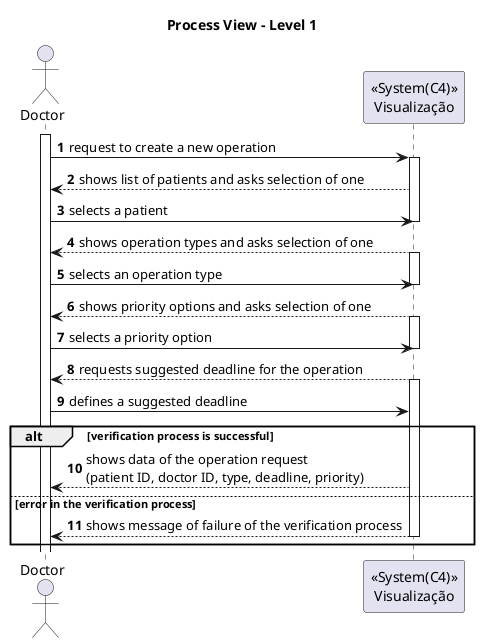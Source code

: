 ﻿@startuml
'https://plantuml.com/sequence-diagram

autonumber
actor Doctor as doc
participant "<<System(C4)>>\nVisualização" as sys
title Process View - Level 1



activate doc

doc -> sys: request to create a new operation

activate sys

sys --> doc: shows list of patients and asks selection of one
doc -> sys: selects a patient

deactivate sys

sys --> doc: shows operation types and asks selection of one

activate sys


doc -> sys: selects an operation type
deactivate sys


sys --> doc: shows priority options and asks selection of one
activate sys

doc -> sys: selects a priority option

deactivate sys


sys --> doc: requests suggested deadline for the operation
activate sys

doc -> sys: defines a suggested deadline







alt verification process is successful

  sys --> doc: shows data of the operation request \n(patient ID, doctor ID, type, deadline, priority)


else error in the verification process

  sys --> doc: shows message of failure of the verification process

  deactivate sys

end

@enduml